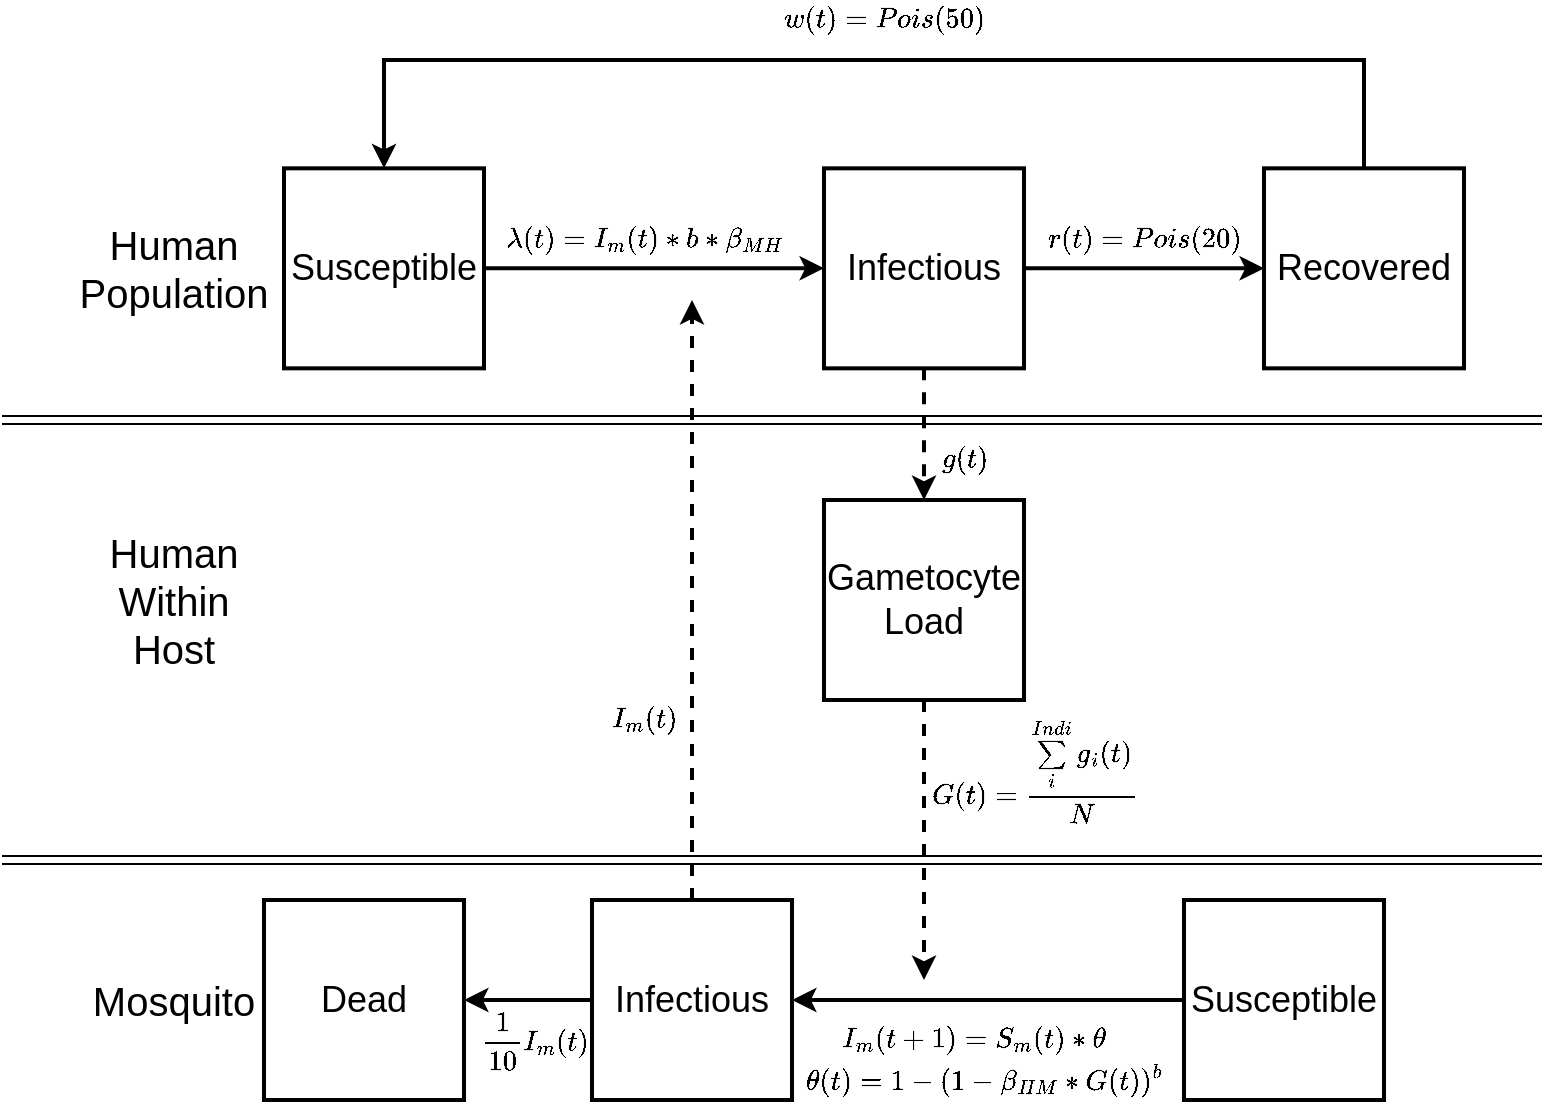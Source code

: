 <mxfile version="13.1.3" type="device"><diagram id="QHoZbo7GYNLCDRuxF5WF" name="Page-1"><mxGraphModel dx="2031" dy="1064" grid="1" gridSize="10" guides="1" tooltips="1" connect="1" arrows="1" fold="1" page="1" pageScale="1" pageWidth="827" pageHeight="1169" math="1" shadow="0"><root><mxCell id="0"/><mxCell id="1" parent="0"/><mxCell id="ynuInWWac4b4XnpQeviB-43" style="edgeStyle=orthogonalEdgeStyle;rounded=0;orthogonalLoop=1;jettySize=auto;html=1;dashed=1;strokeWidth=2;exitX=0.5;exitY=1;exitDx=0;exitDy=0;" edge="1" parent="1" source="oBRX9lJc2kSj5XEYrEsv-17"><mxGeometry relative="1" as="geometry"><mxPoint x="490" y="690" as="targetPoint"/></mxGeometry></mxCell><mxCell id="oBRX9lJc2kSj5XEYrEsv-17" value="Gametocyte Load" style="whiteSpace=wrap;html=1;aspect=fixed;fontSize=18;strokeWidth=2;" parent="1" vertex="1"><mxGeometry x="440" y="449.997" width="100" height="100" as="geometry"/></mxCell><mxCell id="oBRX9lJc2kSj5XEYrEsv-20" style="edgeStyle=orthogonalEdgeStyle;rounded=0;orthogonalLoop=1;jettySize=auto;html=1;fontSize=18;strokeWidth=2;" parent="1" source="oBRX9lJc2kSj5XEYrEsv-21" target="oBRX9lJc2kSj5XEYrEsv-24" edge="1"><mxGeometry relative="1" as="geometry"/></mxCell><mxCell id="oBRX9lJc2kSj5XEYrEsv-21" value="Susceptible" style="whiteSpace=wrap;html=1;aspect=fixed;fontSize=18;strokeWidth=2;" parent="1" vertex="1"><mxGeometry x="170" y="284.167" width="100" height="100" as="geometry"/></mxCell><mxCell id="oBRX9lJc2kSj5XEYrEsv-22" style="edgeStyle=orthogonalEdgeStyle;rounded=0;orthogonalLoop=1;jettySize=auto;html=1;fontSize=18;strokeWidth=2;" parent="1" source="oBRX9lJc2kSj5XEYrEsv-24" target="oBRX9lJc2kSj5XEYrEsv-26" edge="1"><mxGeometry relative="1" as="geometry"/></mxCell><mxCell id="oBRX9lJc2kSj5XEYrEsv-23" style="edgeStyle=orthogonalEdgeStyle;rounded=0;orthogonalLoop=1;jettySize=auto;html=1;dashed=1;strokeWidth=2;" parent="1" source="oBRX9lJc2kSj5XEYrEsv-24" target="oBRX9lJc2kSj5XEYrEsv-17" edge="1"><mxGeometry relative="1" as="geometry"/></mxCell><mxCell id="oBRX9lJc2kSj5XEYrEsv-24" value="Infectious" style="whiteSpace=wrap;html=1;aspect=fixed;fontSize=18;strokeWidth=2;" parent="1" vertex="1"><mxGeometry x="440" y="284.17" width="100" height="100" as="geometry"/></mxCell><mxCell id="oBRX9lJc2kSj5XEYrEsv-25" style="edgeStyle=orthogonalEdgeStyle;rounded=0;orthogonalLoop=1;jettySize=auto;html=1;exitX=0.5;exitY=0;exitDx=0;exitDy=0;entryX=0.5;entryY=0;entryDx=0;entryDy=0;strokeWidth=2;" parent="1" source="oBRX9lJc2kSj5XEYrEsv-26" target="oBRX9lJc2kSj5XEYrEsv-21" edge="1"><mxGeometry relative="1" as="geometry"><Array as="points"><mxPoint x="590" y="230"/><mxPoint x="238" y="230"/></Array></mxGeometry></mxCell><mxCell id="oBRX9lJc2kSj5XEYrEsv-26" value="Recovered" style="whiteSpace=wrap;html=1;aspect=fixed;fontSize=18;strokeWidth=2;" parent="1" vertex="1"><mxGeometry x="660" y="284.167" width="100" height="100" as="geometry"/></mxCell><mxCell id="oBRX9lJc2kSj5XEYrEsv-31" value="" style="endArrow=none;html=1;shape=link;" parent="1" edge="1"><mxGeometry width="50" height="50" relative="1" as="geometry"><mxPoint x="29" y="410" as="sourcePoint"/><mxPoint x="799" y="410" as="targetPoint"/></mxGeometry></mxCell><mxCell id="oBRX9lJc2kSj5XEYrEsv-32" value="&lt;font style=&quot;font-size: 20px&quot;&gt;Human&lt;br&gt;Population&lt;/font&gt;" style="text;html=1;strokeColor=none;fillColor=none;align=center;verticalAlign=middle;whiteSpace=wrap;rounded=0;" parent="1" vertex="1"><mxGeometry x="80" y="318.17" width="70" height="32" as="geometry"/></mxCell><mxCell id="oBRX9lJc2kSj5XEYrEsv-33" value="&lt;font style=&quot;font-size: 20px&quot;&gt;Human Within Host&lt;/font&gt;" style="text;html=1;strokeColor=none;fillColor=none;align=center;verticalAlign=middle;whiteSpace=wrap;rounded=0;" parent="1" vertex="1"><mxGeometry x="80" y="484" width="70" height="32" as="geometry"/></mxCell><mxCell id="ynuInWWac4b4XnpQeviB-7" style="edgeStyle=orthogonalEdgeStyle;rounded=0;orthogonalLoop=1;jettySize=auto;html=1;strokeWidth=2;" edge="1" parent="1" source="ynuInWWac4b4XnpQeviB-1" target="ynuInWWac4b4XnpQeviB-2"><mxGeometry relative="1" as="geometry"/></mxCell><mxCell id="ynuInWWac4b4XnpQeviB-1" value="Susceptible" style="whiteSpace=wrap;html=1;aspect=fixed;fontSize=18;strokeWidth=2;" vertex="1" parent="1"><mxGeometry x="620" y="649.997" width="100" height="100" as="geometry"/></mxCell><mxCell id="ynuInWWac4b4XnpQeviB-44" style="edgeStyle=orthogonalEdgeStyle;rounded=0;orthogonalLoop=1;jettySize=auto;html=1;strokeWidth=2;" edge="1" parent="1" source="ynuInWWac4b4XnpQeviB-2" target="ynuInWWac4b4XnpQeviB-42"><mxGeometry relative="1" as="geometry"/></mxCell><mxCell id="ynuInWWac4b4XnpQeviB-47" style="edgeStyle=orthogonalEdgeStyle;rounded=0;orthogonalLoop=1;jettySize=auto;html=1;strokeWidth=2;dashed=1;" edge="1" parent="1" source="ynuInWWac4b4XnpQeviB-2"><mxGeometry relative="1" as="geometry"><mxPoint x="374" y="350" as="targetPoint"/></mxGeometry></mxCell><mxCell id="ynuInWWac4b4XnpQeviB-2" value="Infectious" style="whiteSpace=wrap;html=1;aspect=fixed;fontSize=18;strokeWidth=2;" vertex="1" parent="1"><mxGeometry x="324" y="649.997" width="100" height="100" as="geometry"/></mxCell><mxCell id="ynuInWWac4b4XnpQeviB-3" value="" style="endArrow=none;html=1;shape=link;" edge="1" parent="1"><mxGeometry width="50" height="50" relative="1" as="geometry"><mxPoint x="29" y="630" as="sourcePoint"/><mxPoint x="799" y="630" as="targetPoint"/></mxGeometry></mxCell><mxCell id="ynuInWWac4b4XnpQeviB-11" value="&lt;font style=&quot;font-size: 20px&quot;&gt;Mosquito&lt;/font&gt;" style="text;html=1;strokeColor=none;fillColor=none;align=center;verticalAlign=middle;whiteSpace=wrap;rounded=0;" vertex="1" parent="1"><mxGeometry x="80" y="684" width="70" height="32" as="geometry"/></mxCell><mxCell id="ynuInWWac4b4XnpQeviB-12" value="&lt;span style=&quot;text-align: left&quot;&gt;$$G(t) = \frac{\sum\limits_{i}^{Indi} g_{i}(t)}{N}$$&lt;/span&gt;" style="text;html=1;align=center;verticalAlign=middle;resizable=0;points=[];autosize=1;" vertex="1" parent="1"><mxGeometry x="410" y="575" width="270" height="20" as="geometry"/></mxCell><mxCell id="ynuInWWac4b4XnpQeviB-13" value="&lt;div style=&quot;text-align: left&quot;&gt;&lt;span&gt;$$I_m(t+1) = S_m(t) * \theta $$&lt;/span&gt;&lt;/div&gt;" style="text;html=1;align=center;verticalAlign=middle;resizable=0;points=[];autosize=1;" vertex="1" parent="1"><mxGeometry x="425" y="710" width="180" height="20" as="geometry"/></mxCell><mxCell id="ynuInWWac4b4XnpQeviB-19" value="$$I_m(t)$$" style="text;html=1;align=center;verticalAlign=middle;resizable=0;points=[];autosize=1;" vertex="1" parent="1"><mxGeometry x="315" y="550" width="70" height="20" as="geometry"/></mxCell><mxCell id="ynuInWWac4b4XnpQeviB-21" value="$$r(t) = Pois(20)$$" style="text;html=1;align=center;verticalAlign=middle;resizable=0;points=[];autosize=1;" vertex="1" parent="1"><mxGeometry x="540" y="310" width="120" height="20" as="geometry"/></mxCell><mxCell id="ynuInWWac4b4XnpQeviB-22" value="$$w(t) = Pois(50)$$" style="text;html=1;align=center;verticalAlign=middle;resizable=0;points=[];autosize=1;" vertex="1" parent="1"><mxGeometry x="410" y="200" width="120" height="20" as="geometry"/></mxCell><mxCell id="ynuInWWac4b4XnpQeviB-38" value="$$\lambda(t) = I_{m}(t) * b * \beta_{MH}$$" style="text;html=1;align=center;verticalAlign=middle;resizable=0;points=[];autosize=1;" vertex="1" parent="1"><mxGeometry x="230" y="310" width="240" height="20" as="geometry"/></mxCell><mxCell id="ynuInWWac4b4XnpQeviB-41" value="$$g(t)$$" style="text;html=1;align=center;verticalAlign=middle;resizable=0;points=[];autosize=1;" vertex="1" parent="1"><mxGeometry x="480" y="420" width="60" height="20" as="geometry"/></mxCell><mxCell id="ynuInWWac4b4XnpQeviB-42" value="Dead" style="whiteSpace=wrap;html=1;aspect=fixed;fontSize=18;strokeWidth=2;" vertex="1" parent="1"><mxGeometry x="160" y="649.997" width="100" height="100" as="geometry"/></mxCell><mxCell id="ynuInWWac4b4XnpQeviB-45" value="$$\frac{1}{10}I_m(t)$$" style="text;html=1;align=center;verticalAlign=middle;resizable=0;points=[];autosize=1;" vertex="1" parent="1"><mxGeometry x="230" y="710" width="130" height="20" as="geometry"/></mxCell><mxCell id="ynuInWWac4b4XnpQeviB-46" value="&lt;div style=&quot;text-align: left&quot;&gt;&lt;span&gt;$$\theta(t) = 1 - (1 - \beta_{HM} * G(t))^{b}&amp;nbsp;$$&lt;/span&gt;&lt;/div&gt;" style="text;html=1;align=center;verticalAlign=middle;resizable=0;points=[];autosize=1;" vertex="1" parent="1"><mxGeometry x="390" y="730" width="260" height="20" as="geometry"/></mxCell></root></mxGraphModel></diagram></mxfile>
